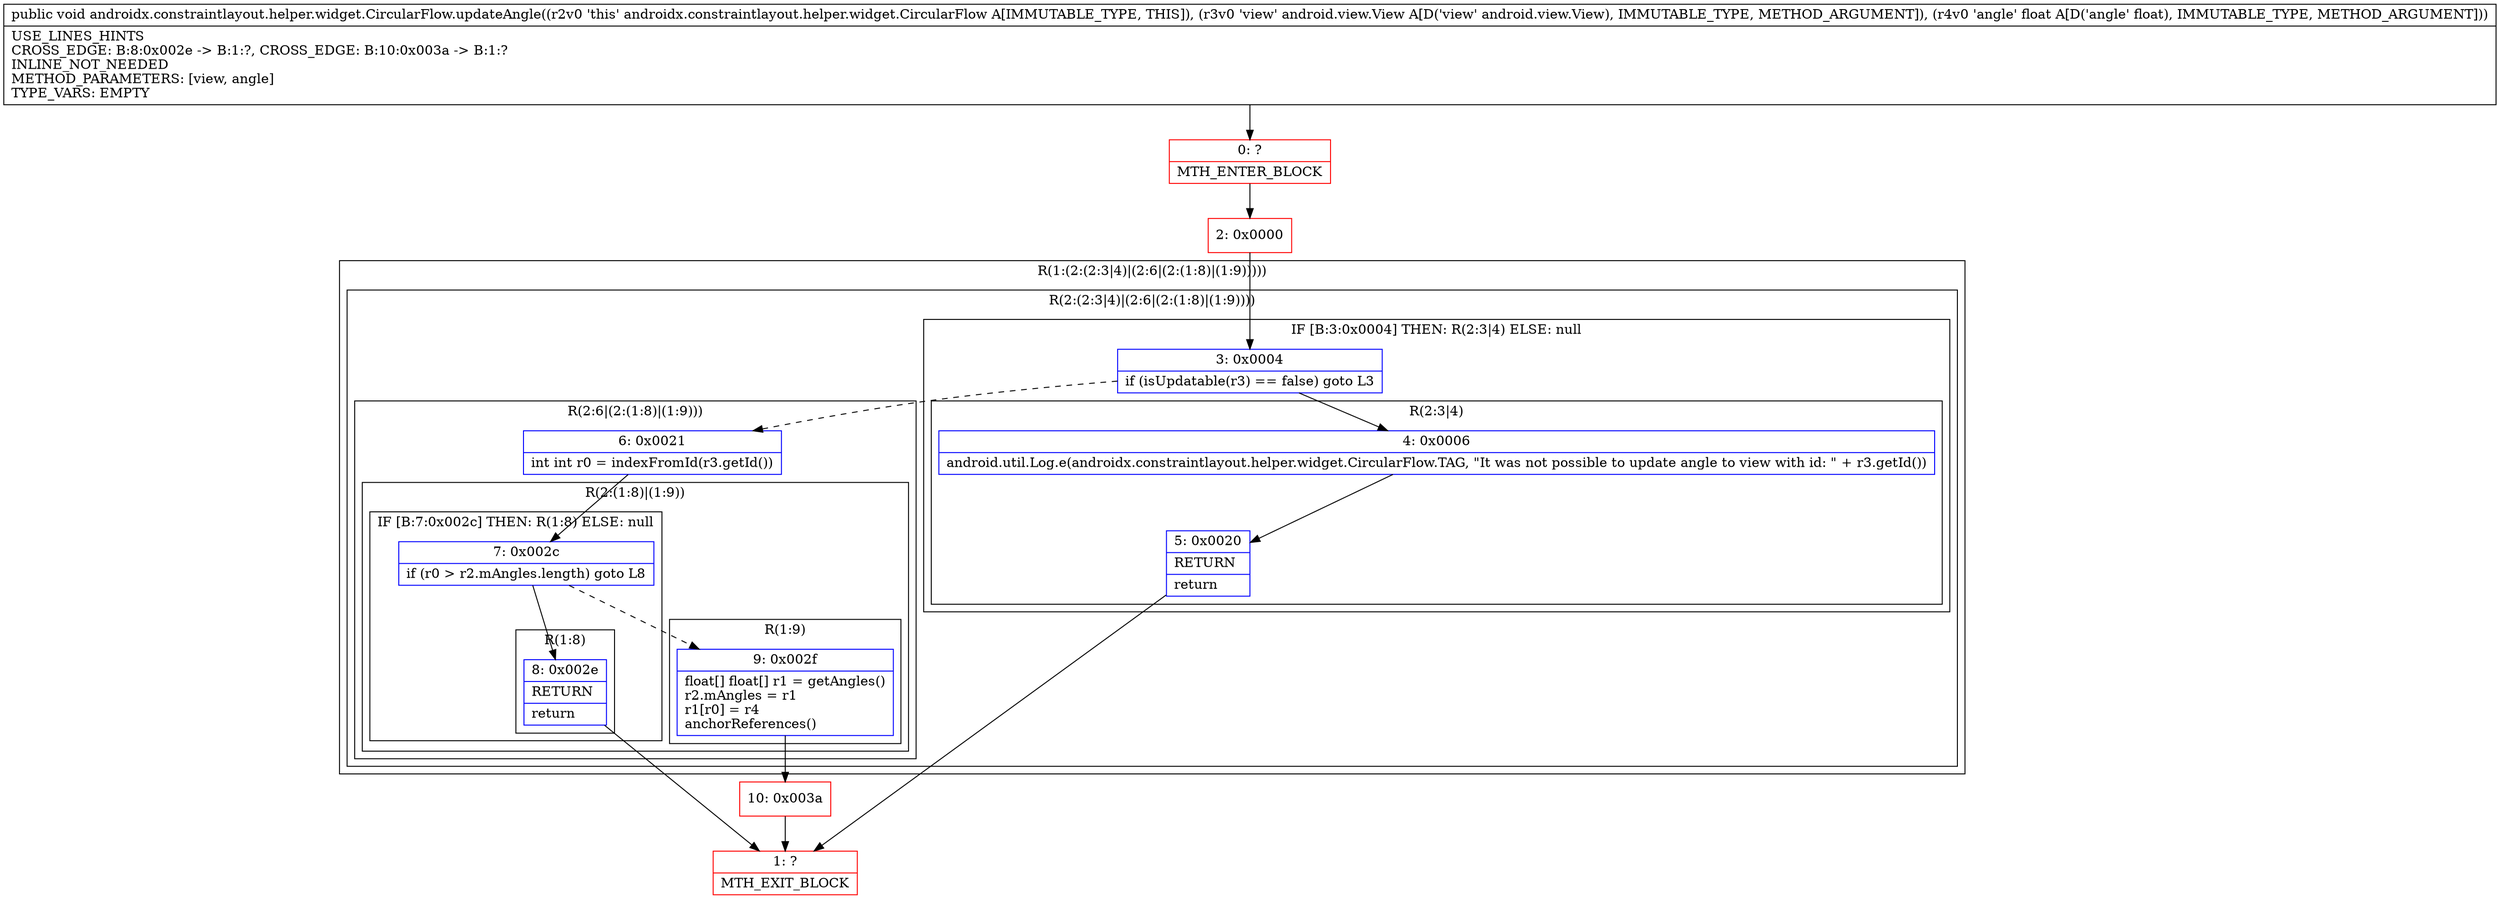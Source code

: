 digraph "CFG forandroidx.constraintlayout.helper.widget.CircularFlow.updateAngle(Landroid\/view\/View;F)V" {
subgraph cluster_Region_764824571 {
label = "R(1:(2:(2:3|4)|(2:6|(2:(1:8)|(1:9)))))";
node [shape=record,color=blue];
subgraph cluster_Region_1416745030 {
label = "R(2:(2:3|4)|(2:6|(2:(1:8)|(1:9))))";
node [shape=record,color=blue];
subgraph cluster_IfRegion_1413020215 {
label = "IF [B:3:0x0004] THEN: R(2:3|4) ELSE: null";
node [shape=record,color=blue];
Node_3 [shape=record,label="{3\:\ 0x0004|if (isUpdatable(r3) == false) goto L3\l}"];
subgraph cluster_Region_92237316 {
label = "R(2:3|4)";
node [shape=record,color=blue];
Node_4 [shape=record,label="{4\:\ 0x0006|android.util.Log.e(androidx.constraintlayout.helper.widget.CircularFlow.TAG, \"It was not possible to update angle to view with id: \" + r3.getId())\l}"];
Node_5 [shape=record,label="{5\:\ 0x0020|RETURN\l|return\l}"];
}
}
subgraph cluster_Region_56730887 {
label = "R(2:6|(2:(1:8)|(1:9)))";
node [shape=record,color=blue];
Node_6 [shape=record,label="{6\:\ 0x0021|int int r0 = indexFromId(r3.getId())\l}"];
subgraph cluster_Region_447296707 {
label = "R(2:(1:8)|(1:9))";
node [shape=record,color=blue];
subgraph cluster_IfRegion_664954082 {
label = "IF [B:7:0x002c] THEN: R(1:8) ELSE: null";
node [shape=record,color=blue];
Node_7 [shape=record,label="{7\:\ 0x002c|if (r0 \> r2.mAngles.length) goto L8\l}"];
subgraph cluster_Region_1082139696 {
label = "R(1:8)";
node [shape=record,color=blue];
Node_8 [shape=record,label="{8\:\ 0x002e|RETURN\l|return\l}"];
}
}
subgraph cluster_Region_423574686 {
label = "R(1:9)";
node [shape=record,color=blue];
Node_9 [shape=record,label="{9\:\ 0x002f|float[] float[] r1 = getAngles()\lr2.mAngles = r1\lr1[r0] = r4\lanchorReferences()\l}"];
}
}
}
}
}
Node_0 [shape=record,color=red,label="{0\:\ ?|MTH_ENTER_BLOCK\l}"];
Node_2 [shape=record,color=red,label="{2\:\ 0x0000}"];
Node_1 [shape=record,color=red,label="{1\:\ ?|MTH_EXIT_BLOCK\l}"];
Node_10 [shape=record,color=red,label="{10\:\ 0x003a}"];
MethodNode[shape=record,label="{public void androidx.constraintlayout.helper.widget.CircularFlow.updateAngle((r2v0 'this' androidx.constraintlayout.helper.widget.CircularFlow A[IMMUTABLE_TYPE, THIS]), (r3v0 'view' android.view.View A[D('view' android.view.View), IMMUTABLE_TYPE, METHOD_ARGUMENT]), (r4v0 'angle' float A[D('angle' float), IMMUTABLE_TYPE, METHOD_ARGUMENT]))  | USE_LINES_HINTS\lCROSS_EDGE: B:8:0x002e \-\> B:1:?, CROSS_EDGE: B:10:0x003a \-\> B:1:?\lINLINE_NOT_NEEDED\lMETHOD_PARAMETERS: [view, angle]\lTYPE_VARS: EMPTY\l}"];
MethodNode -> Node_0;Node_3 -> Node_4;
Node_3 -> Node_6[style=dashed];
Node_4 -> Node_5;
Node_5 -> Node_1;
Node_6 -> Node_7;
Node_7 -> Node_8;
Node_7 -> Node_9[style=dashed];
Node_8 -> Node_1;
Node_9 -> Node_10;
Node_0 -> Node_2;
Node_2 -> Node_3;
Node_10 -> Node_1;
}

